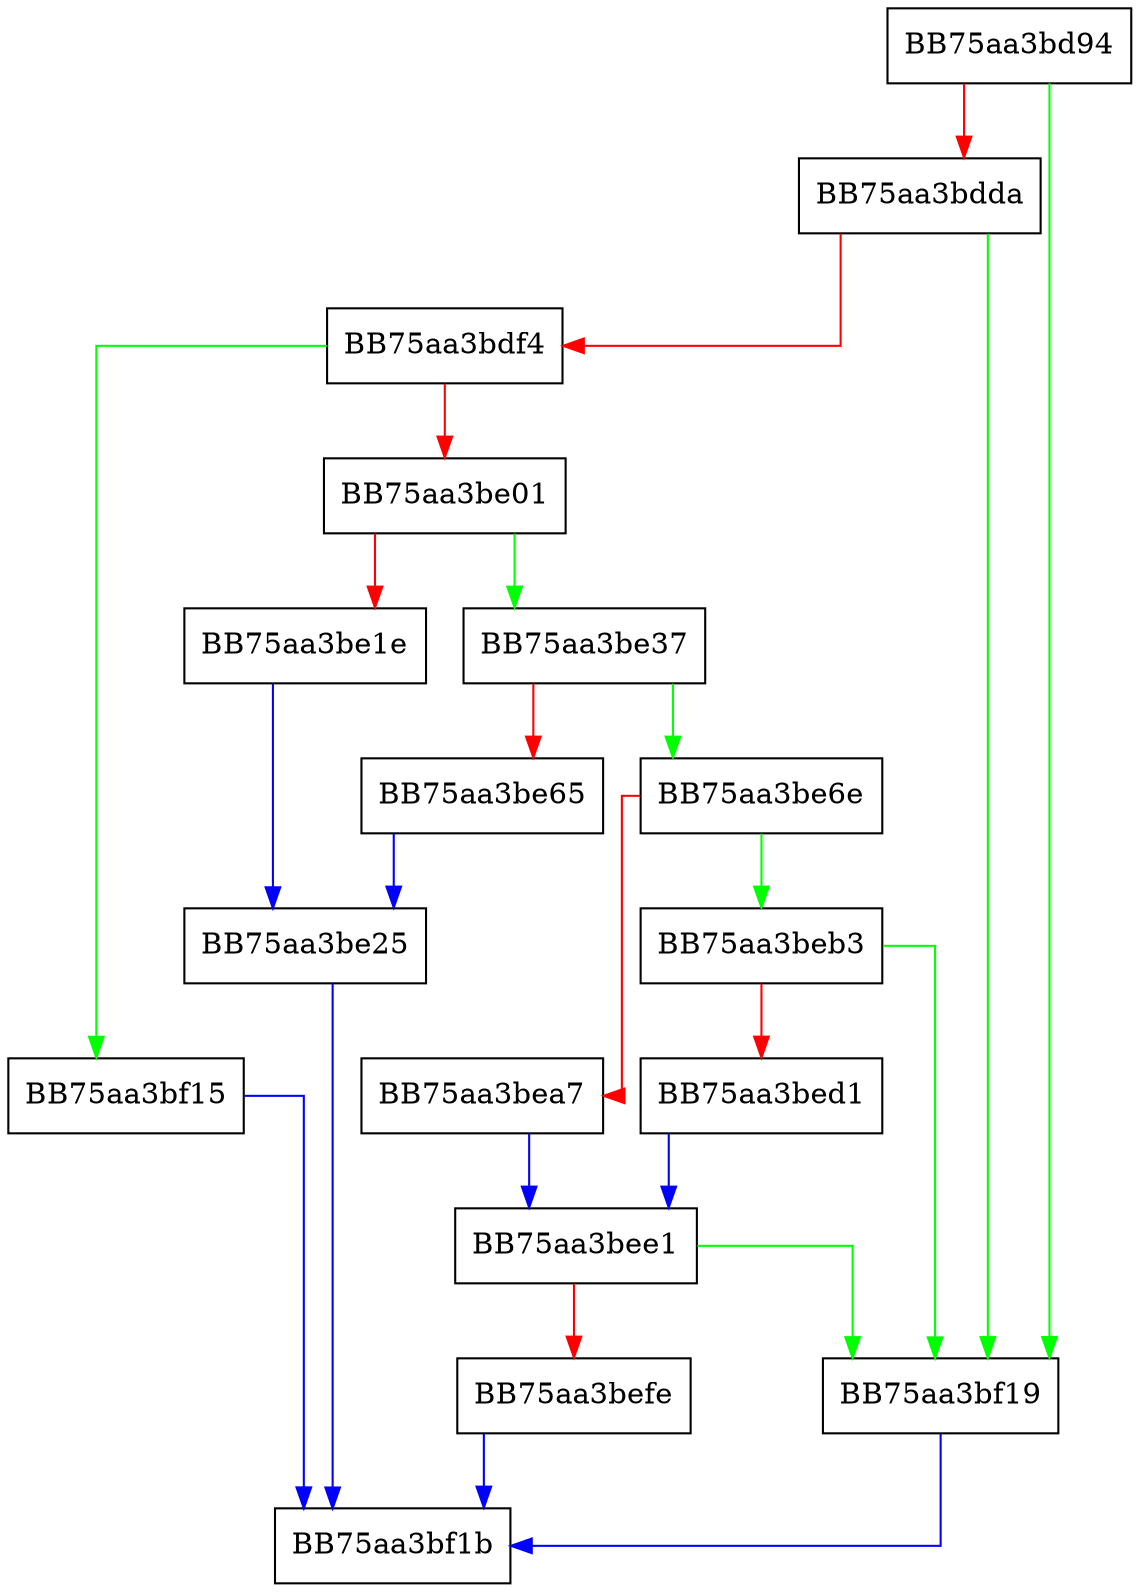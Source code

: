 digraph QuickAppendThrows {
  node [shape="box"];
  graph [splines=ortho];
  BB75aa3bd94 -> BB75aa3bf19 [color="green"];
  BB75aa3bd94 -> BB75aa3bdda [color="red"];
  BB75aa3bdda -> BB75aa3bf19 [color="green"];
  BB75aa3bdda -> BB75aa3bdf4 [color="red"];
  BB75aa3bdf4 -> BB75aa3bf15 [color="green"];
  BB75aa3bdf4 -> BB75aa3be01 [color="red"];
  BB75aa3be01 -> BB75aa3be37 [color="green"];
  BB75aa3be01 -> BB75aa3be1e [color="red"];
  BB75aa3be1e -> BB75aa3be25 [color="blue"];
  BB75aa3be25 -> BB75aa3bf1b [color="blue"];
  BB75aa3be37 -> BB75aa3be6e [color="green"];
  BB75aa3be37 -> BB75aa3be65 [color="red"];
  BB75aa3be65 -> BB75aa3be25 [color="blue"];
  BB75aa3be6e -> BB75aa3beb3 [color="green"];
  BB75aa3be6e -> BB75aa3bea7 [color="red"];
  BB75aa3bea7 -> BB75aa3bee1 [color="blue"];
  BB75aa3beb3 -> BB75aa3bf19 [color="green"];
  BB75aa3beb3 -> BB75aa3bed1 [color="red"];
  BB75aa3bed1 -> BB75aa3bee1 [color="blue"];
  BB75aa3bee1 -> BB75aa3bf19 [color="green"];
  BB75aa3bee1 -> BB75aa3befe [color="red"];
  BB75aa3befe -> BB75aa3bf1b [color="blue"];
  BB75aa3bf15 -> BB75aa3bf1b [color="blue"];
  BB75aa3bf19 -> BB75aa3bf1b [color="blue"];
}